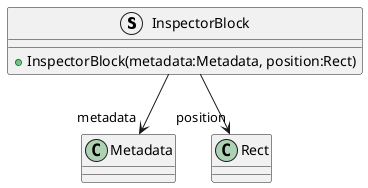 @startuml
struct InspectorBlock {
    + InspectorBlock(metadata:Metadata, position:Rect)
}
InspectorBlock --> "metadata" Metadata
InspectorBlock --> "position" Rect
@enduml
